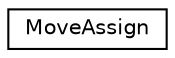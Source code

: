 digraph "Graphical Class Hierarchy"
{
  edge [fontname="Helvetica",fontsize="10",labelfontname="Helvetica",labelfontsize="10"];
  node [fontname="Helvetica",fontsize="10",shape=record];
  rankdir="LR";
  Node0 [label="MoveAssign",height=0.2,width=0.4,color="black", fillcolor="white", style="filled",URL="$struct_move_assign.html"];
}
